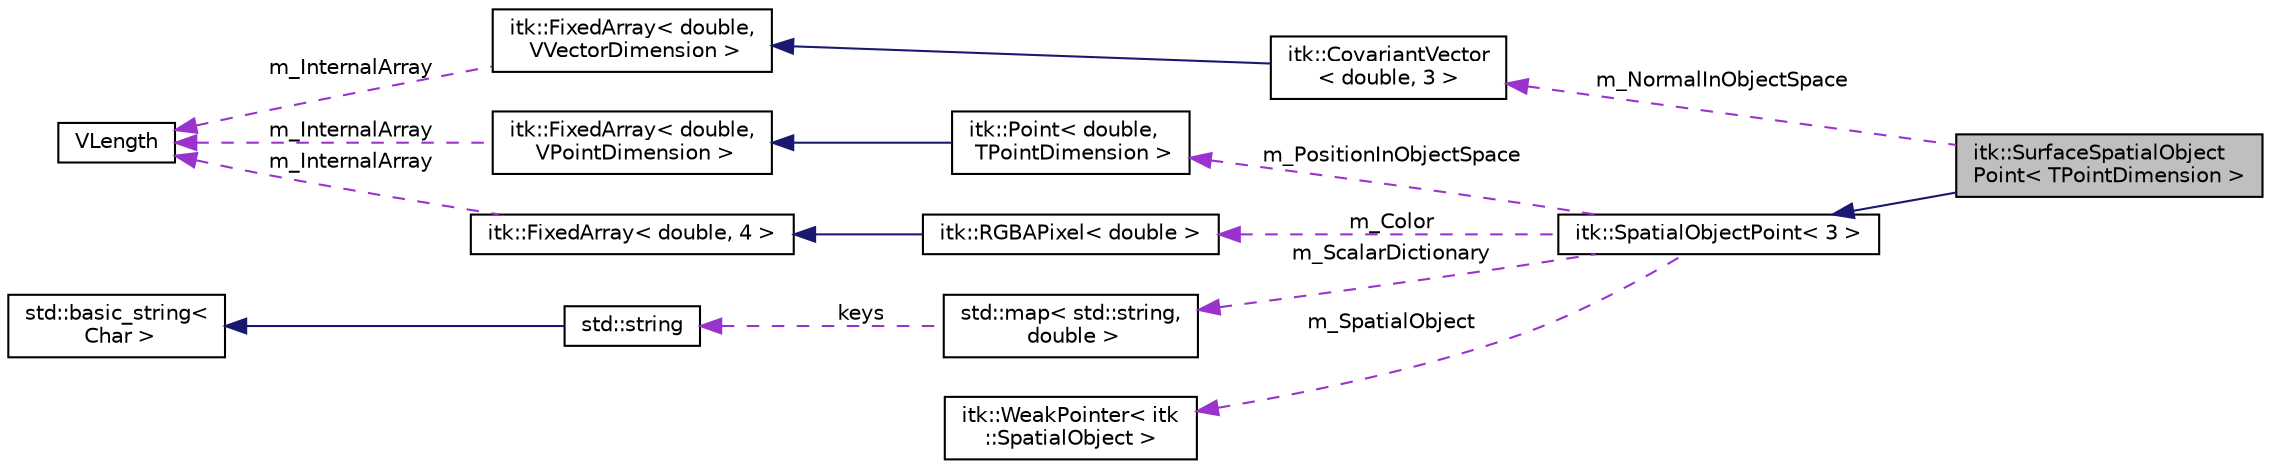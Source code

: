digraph "itk::SurfaceSpatialObjectPoint&lt; TPointDimension &gt;"
{
 // LATEX_PDF_SIZE
  edge [fontname="Helvetica",fontsize="10",labelfontname="Helvetica",labelfontsize="10"];
  node [fontname="Helvetica",fontsize="10",shape=record];
  rankdir="LR";
  Node1 [label="itk::SurfaceSpatialObject\lPoint\< TPointDimension \>",height=0.2,width=0.4,color="black", fillcolor="grey75", style="filled", fontcolor="black",tooltip="Point used for a Surface definition."];
  Node2 -> Node1 [dir="back",color="midnightblue",fontsize="10",style="solid",fontname="Helvetica"];
  Node2 [label="itk::SpatialObjectPoint\< 3 \>",height=0.2,width=0.4,color="black", fillcolor="white", style="filled",URL="$classitk_1_1SpatialObjectPoint.html",tooltip=" "];
  Node3 -> Node2 [dir="back",color="darkorchid3",fontsize="10",style="dashed",label=" m_PositionInObjectSpace" ,fontname="Helvetica"];
  Node3 [label="itk::Point\< double,\l TPointDimension \>",height=0.2,width=0.4,color="black", fillcolor="white", style="filled",URL="$classitk_1_1Point.html",tooltip=" "];
  Node4 -> Node3 [dir="back",color="midnightblue",fontsize="10",style="solid",fontname="Helvetica"];
  Node4 [label="itk::FixedArray\< double,\l VPointDimension \>",height=0.2,width=0.4,color="black", fillcolor="white", style="filled",URL="$classitk_1_1FixedArray.html",tooltip=" "];
  Node5 -> Node4 [dir="back",color="darkorchid3",fontsize="10",style="dashed",label=" m_InternalArray" ,fontname="Helvetica"];
  Node5 [label="VLength",height=0.2,width=0.4,color="black", fillcolor="white", style="filled",URL="$classVLength.html",tooltip=" "];
  Node6 -> Node2 [dir="back",color="darkorchid3",fontsize="10",style="dashed",label=" m_Color" ,fontname="Helvetica"];
  Node6 [label="itk::RGBAPixel\< double \>",height=0.2,width=0.4,color="black", fillcolor="white", style="filled",URL="$classitk_1_1RGBAPixel.html",tooltip=" "];
  Node7 -> Node6 [dir="back",color="midnightblue",fontsize="10",style="solid",fontname="Helvetica"];
  Node7 [label="itk::FixedArray\< double, 4 \>",height=0.2,width=0.4,color="black", fillcolor="white", style="filled",URL="$classitk_1_1FixedArray.html",tooltip=" "];
  Node5 -> Node7 [dir="back",color="darkorchid3",fontsize="10",style="dashed",label=" m_InternalArray" ,fontname="Helvetica"];
  Node8 -> Node2 [dir="back",color="darkorchid3",fontsize="10",style="dashed",label=" m_ScalarDictionary" ,fontname="Helvetica"];
  Node8 [label="std::map\< std::string,\l double \>",height=0.2,width=0.4,color="black", fillcolor="white", style="filled",tooltip=" "];
  Node9 -> Node8 [dir="back",color="darkorchid3",fontsize="10",style="dashed",label=" keys" ,fontname="Helvetica"];
  Node9 [label="std::string",height=0.2,width=0.4,color="black", fillcolor="white", style="filled",tooltip=" "];
  Node10 -> Node9 [dir="back",color="midnightblue",fontsize="10",style="solid",fontname="Helvetica"];
  Node10 [label="std::basic_string\<\l Char \>",height=0.2,width=0.4,color="black", fillcolor="white", style="filled",tooltip=" "];
  Node11 -> Node2 [dir="back",color="darkorchid3",fontsize="10",style="dashed",label=" m_SpatialObject" ,fontname="Helvetica"];
  Node11 [label="itk::WeakPointer\< itk\l::SpatialObject \>",height=0.2,width=0.4,color="black", fillcolor="white", style="filled",URL="$classitk_1_1WeakPointer.html",tooltip=" "];
  Node12 -> Node1 [dir="back",color="darkorchid3",fontsize="10",style="dashed",label=" m_NormalInObjectSpace" ,fontname="Helvetica"];
  Node12 [label="itk::CovariantVector\l\< double, 3 \>",height=0.2,width=0.4,color="black", fillcolor="white", style="filled",URL="$classitk_1_1CovariantVector.html",tooltip=" "];
  Node13 -> Node12 [dir="back",color="midnightblue",fontsize="10",style="solid",fontname="Helvetica"];
  Node13 [label="itk::FixedArray\< double,\l VVectorDimension \>",height=0.2,width=0.4,color="black", fillcolor="white", style="filled",URL="$classitk_1_1FixedArray.html",tooltip=" "];
  Node5 -> Node13 [dir="back",color="darkorchid3",fontsize="10",style="dashed",label=" m_InternalArray" ,fontname="Helvetica"];
}
